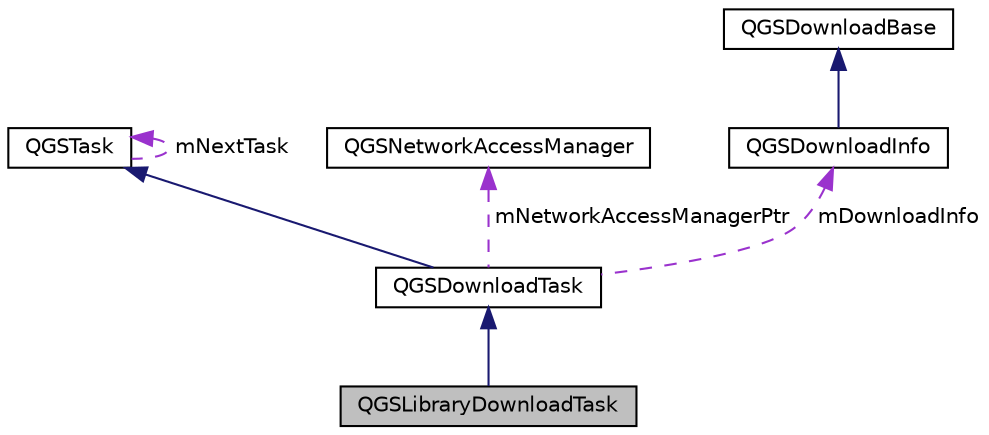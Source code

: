 digraph "QGSLibraryDownloadTask"
{
  edge [fontname="Helvetica",fontsize="10",labelfontname="Helvetica",labelfontsize="10"];
  node [fontname="Helvetica",fontsize="10",shape=record];
  Node3 [label="QGSLibraryDownloadTask",height=0.2,width=0.4,color="black", fillcolor="grey75", style="filled", fontcolor="black"];
  Node4 -> Node3 [dir="back",color="midnightblue",fontsize="10",style="solid"];
  Node4 [label="QGSDownloadTask",height=0.2,width=0.4,color="black", fillcolor="white", style="filled",URL="$class_q_g_s_download_task.html"];
  Node5 -> Node4 [dir="back",color="midnightblue",fontsize="10",style="solid"];
  Node5 [label="QGSTask",height=0.2,width=0.4,color="black", fillcolor="white", style="filled",URL="$class_q_g_s_task.html"];
  Node5 -> Node5 [dir="back",color="darkorchid3",fontsize="10",style="dashed",label=" mNextTask" ];
  Node6 -> Node4 [dir="back",color="darkorchid3",fontsize="10",style="dashed",label=" mNetworkAccessManagerPtr" ];
  Node6 [label="QGSNetworkAccessManager",height=0.2,width=0.4,color="black", fillcolor="white", style="filled",URL="$class_q_g_s_network_access_manager.html"];
  Node7 -> Node4 [dir="back",color="darkorchid3",fontsize="10",style="dashed",label=" mDownloadInfo" ];
  Node7 [label="QGSDownloadInfo",height=0.2,width=0.4,color="black", fillcolor="white", style="filled",URL="$class_q_g_s_download_info.html"];
  Node8 -> Node7 [dir="back",color="midnightblue",fontsize="10",style="solid"];
  Node8 [label="QGSDownloadBase",height=0.2,width=0.4,color="black", fillcolor="white", style="filled",URL="$class_q_g_s_download_base.html"];
}
